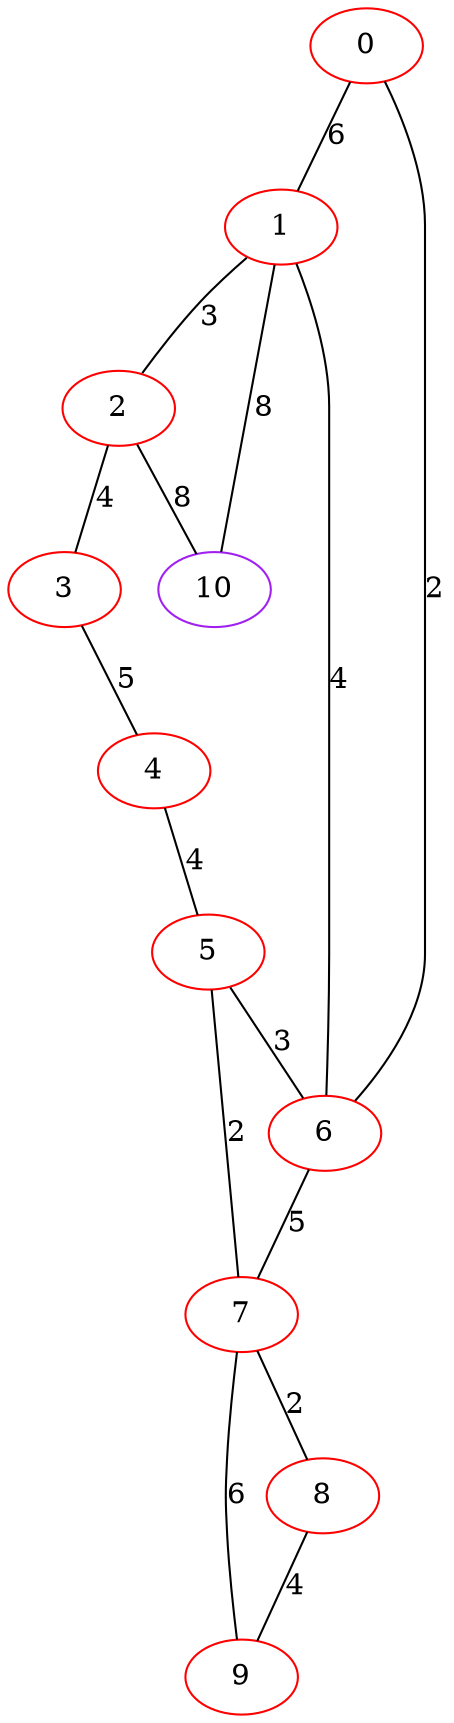 graph "" {
0 [color=red, weight=1];
1 [color=red, weight=1];
2 [color=red, weight=1];
3 [color=red, weight=1];
4 [color=red, weight=1];
5 [color=red, weight=1];
6 [color=red, weight=1];
7 [color=red, weight=1];
8 [color=red, weight=1];
9 [color=red, weight=1];
10 [color=purple, weight=4];
0 -- 1  [key=0, label=6];
0 -- 6  [key=0, label=2];
1 -- 2  [key=0, label=3];
1 -- 10  [key=0, label=8];
1 -- 6  [key=0, label=4];
2 -- 10  [key=0, label=8];
2 -- 3  [key=0, label=4];
3 -- 4  [key=0, label=5];
4 -- 5  [key=0, label=4];
5 -- 6  [key=0, label=3];
5 -- 7  [key=0, label=2];
6 -- 7  [key=0, label=5];
7 -- 8  [key=0, label=2];
7 -- 9  [key=0, label=6];
8 -- 9  [key=0, label=4];
}
